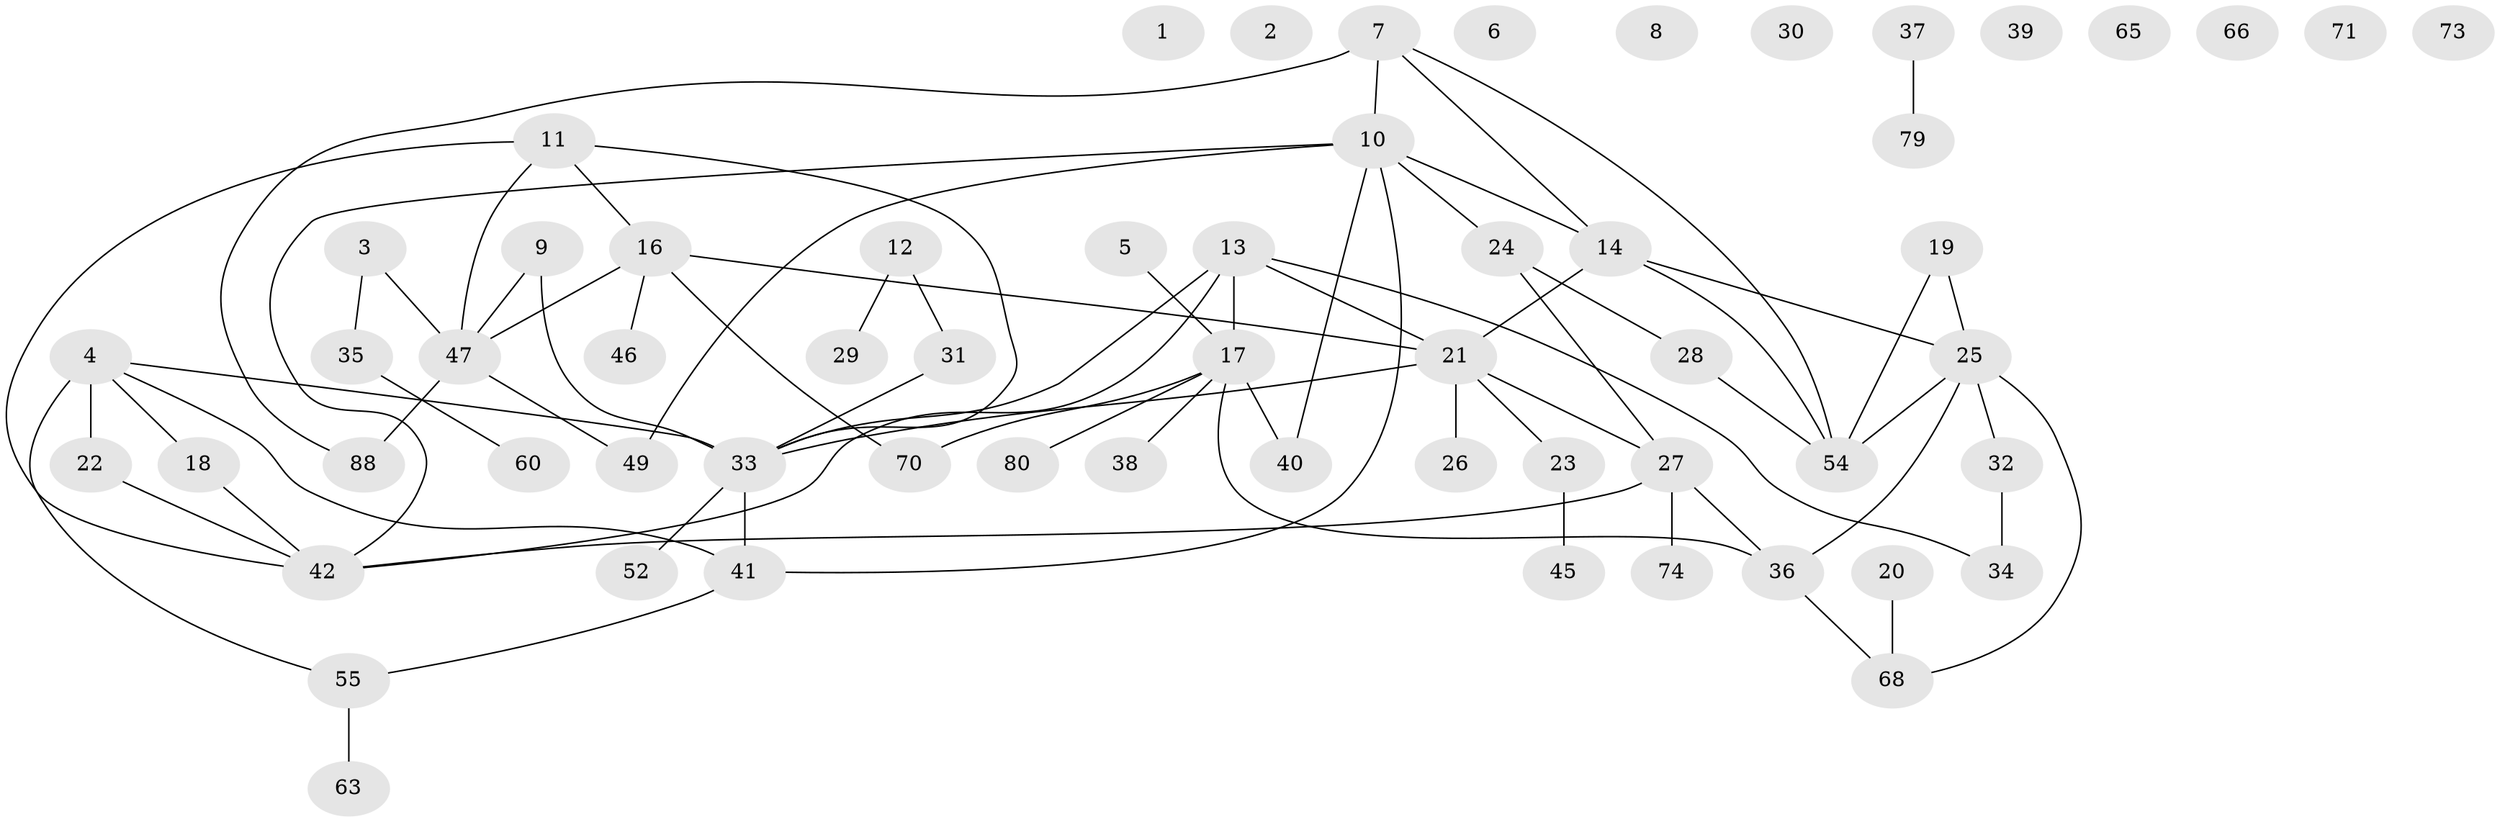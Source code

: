 // original degree distribution, {0: 0.11363636363636363, 2: 0.29545454545454547, 5: 0.07954545454545454, 1: 0.2159090909090909, 3: 0.17045454545454544, 7: 0.011363636363636364, 4: 0.06818181818181818, 8: 0.011363636363636364, 6: 0.03409090909090909}
// Generated by graph-tools (version 1.1) at 2025/41/03/06/25 10:41:23]
// undirected, 60 vertices, 74 edges
graph export_dot {
graph [start="1"]
  node [color=gray90,style=filled];
  1;
  2;
  3 [super="+57"];
  4;
  5;
  6;
  7 [super="+77"];
  8;
  9;
  10 [super="+72"];
  11 [super="+15"];
  12 [super="+48"];
  13 [super="+86"];
  14 [super="+44"];
  16 [super="+85"];
  17 [super="+62"];
  18 [super="+67"];
  19 [super="+50"];
  20;
  21 [super="+78"];
  22;
  23 [super="+87"];
  24;
  25 [super="+51"];
  26;
  27 [super="+69"];
  28 [super="+84"];
  29 [super="+53"];
  30;
  31 [super="+61"];
  32 [super="+64"];
  33 [super="+81"];
  34;
  35;
  36 [super="+43"];
  37;
  38 [super="+82"];
  39;
  40;
  41 [super="+83"];
  42 [super="+76"];
  45 [super="+58"];
  46;
  47 [super="+59"];
  49;
  52;
  54 [super="+56"];
  55;
  60;
  63;
  65;
  66;
  68 [super="+75"];
  70;
  71;
  73;
  74;
  79;
  80;
  88;
  3 -- 35;
  3 -- 47;
  4 -- 22;
  4 -- 33;
  4 -- 55;
  4 -- 18;
  4 -- 41;
  5 -- 17;
  7 -- 14;
  7 -- 88;
  7 -- 10;
  7 -- 54;
  9 -- 33;
  9 -- 47;
  10 -- 40;
  10 -- 42;
  10 -- 49;
  10 -- 24;
  10 -- 14;
  10 -- 41;
  11 -- 16;
  11 -- 33;
  11 -- 42;
  11 -- 47;
  12 -- 29;
  12 -- 31;
  13 -- 21;
  13 -- 33 [weight=2];
  13 -- 34;
  13 -- 42;
  13 -- 17;
  14 -- 25;
  14 -- 54;
  14 -- 21;
  16 -- 46;
  16 -- 70;
  16 -- 47;
  16 -- 21;
  17 -- 80;
  17 -- 38;
  17 -- 70;
  17 -- 40;
  17 -- 36;
  18 -- 42;
  19 -- 54;
  19 -- 25;
  20 -- 68;
  21 -- 26;
  21 -- 33;
  21 -- 27;
  21 -- 23;
  22 -- 42;
  23 -- 45;
  24 -- 28;
  24 -- 27;
  25 -- 68;
  25 -- 54 [weight=2];
  25 -- 32;
  25 -- 36;
  27 -- 36;
  27 -- 74;
  27 -- 42;
  28 -- 54;
  31 -- 33;
  32 -- 34;
  33 -- 41;
  33 -- 52;
  35 -- 60;
  36 -- 68;
  37 -- 79;
  41 -- 55;
  47 -- 49;
  47 -- 88;
  55 -- 63;
}

